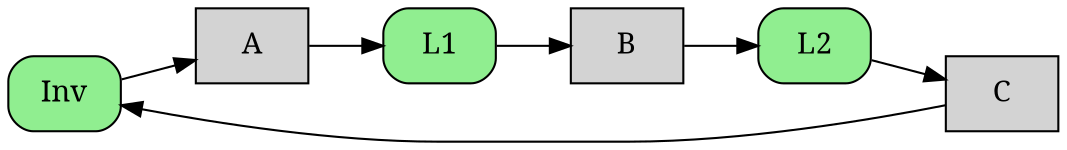 digraph ThreeCycle {
    rankdir=LR;
    node [shape=rect,style="rounded,filled",fillcolor=lightgreen,fontname="Georgia"];

    Inv -> A [label=""];
    A -> L1;
    L1 -> B;
    B -> L2;
    L2 -> C;
    C -> Inv;
    
    A [shape=box,style=filled,fillcolor=lightgray];
    B [shape=box,style=filled,fillcolor=lightgray];
    C [shape=box,style=filled,fillcolor=lightgray];
}
